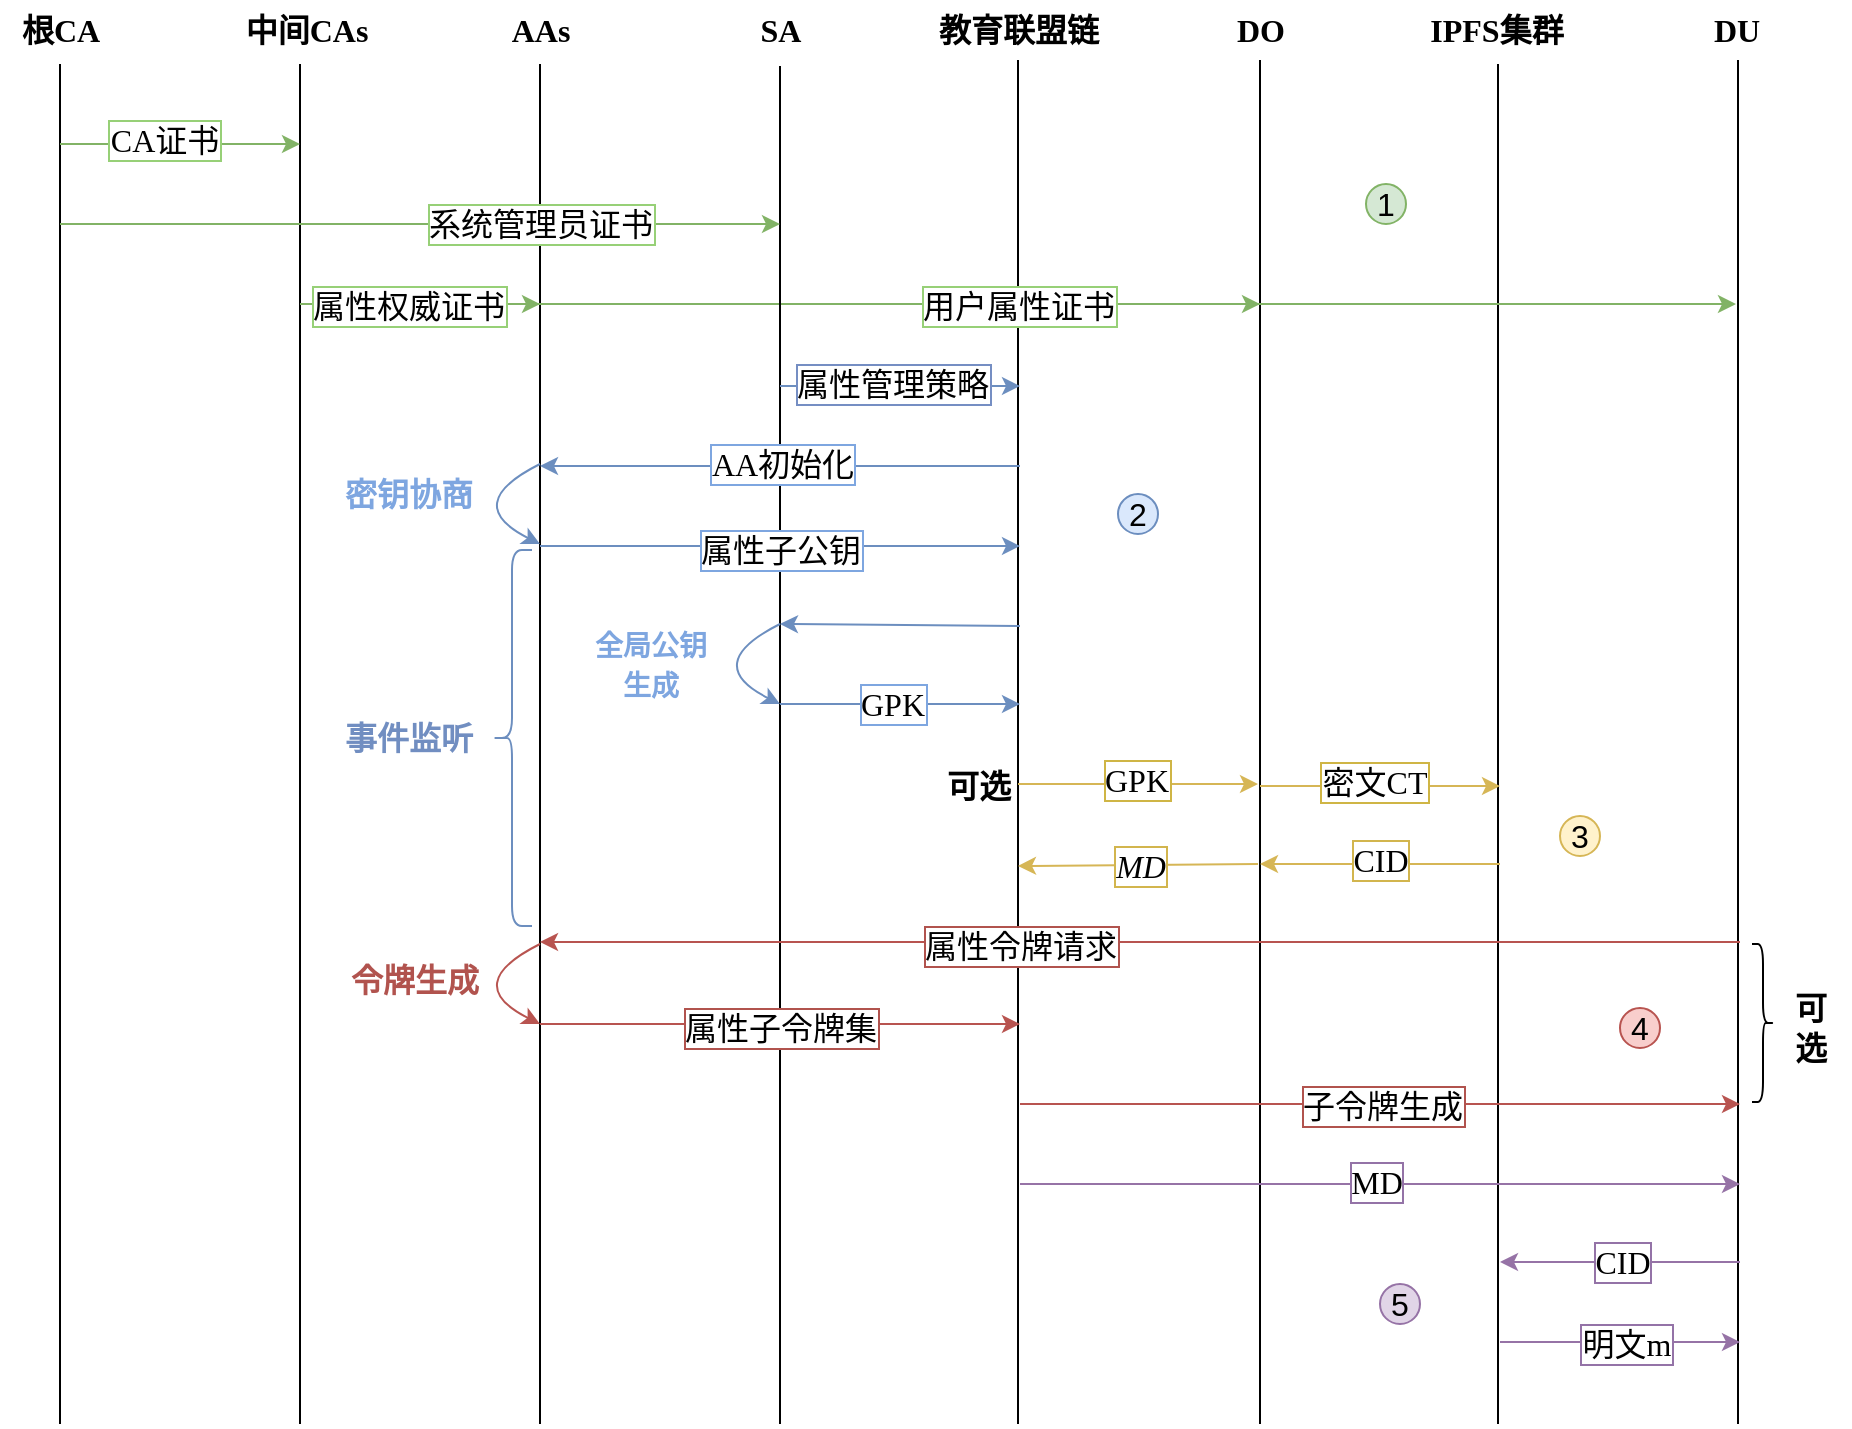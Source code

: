 <mxfile version="24.2.7" type="github">
  <diagram name="第 1 页" id="jYvDmB9UrdElBcq9cQ24">
    <mxGraphModel dx="1195" dy="643" grid="1" gridSize="10" guides="1" tooltips="1" connect="1" arrows="1" fold="1" page="1" pageScale="1" pageWidth="827" pageHeight="1169" math="0" shadow="0">
      <root>
        <mxCell id="0" />
        <mxCell id="1" parent="0" />
        <mxCell id="ZbWRhIcGq7qZfUtx-Eha-1" value="" style="endArrow=none;html=1;rounded=0;fontSize=16;fontFamily=宋体;" edge="1" parent="1">
          <mxGeometry width="50" height="50" relative="1" as="geometry">
            <mxPoint x="240" y="840" as="sourcePoint" />
            <mxPoint x="240" y="160" as="targetPoint" />
          </mxGeometry>
        </mxCell>
        <mxCell id="ZbWRhIcGq7qZfUtx-Eha-2" value="根CA" style="text;html=1;align=center;verticalAlign=middle;resizable=0;points=[];autosize=1;strokeColor=none;fillColor=none;fontSize=16;fontFamily=宋体;fontStyle=1" vertex="1" parent="1">
          <mxGeometry x="210" y="128" width="60" height="30" as="geometry" />
        </mxCell>
        <mxCell id="ZbWRhIcGq7qZfUtx-Eha-3" value="" style="endArrow=none;html=1;rounded=0;fontSize=16;fontFamily=宋体;" edge="1" parent="1">
          <mxGeometry width="50" height="50" relative="1" as="geometry">
            <mxPoint x="360" y="840" as="sourcePoint" />
            <mxPoint x="360" y="160" as="targetPoint" />
          </mxGeometry>
        </mxCell>
        <mxCell id="ZbWRhIcGq7qZfUtx-Eha-4" value="中间CAs" style="text;html=1;align=center;verticalAlign=middle;resizable=0;points=[];autosize=1;strokeColor=none;fillColor=none;fontSize=16;fontFamily=宋体;fontStyle=1" vertex="1" parent="1">
          <mxGeometry x="323" y="128" width="80" height="30" as="geometry" />
        </mxCell>
        <mxCell id="ZbWRhIcGq7qZfUtx-Eha-5" value="" style="endArrow=none;html=1;rounded=0;fontSize=16;fontFamily=宋体;" edge="1" parent="1">
          <mxGeometry width="50" height="50" relative="1" as="geometry">
            <mxPoint x="480" y="840" as="sourcePoint" />
            <mxPoint x="480" y="160" as="targetPoint" />
          </mxGeometry>
        </mxCell>
        <mxCell id="ZbWRhIcGq7qZfUtx-Eha-6" value="AAs" style="text;html=1;align=center;verticalAlign=middle;resizable=0;points=[];autosize=1;strokeColor=none;fillColor=none;fontSize=16;fontFamily=宋体;fontStyle=1" vertex="1" parent="1">
          <mxGeometry x="455" y="128" width="50" height="30" as="geometry" />
        </mxCell>
        <mxCell id="ZbWRhIcGq7qZfUtx-Eha-7" value="" style="endArrow=none;html=1;rounded=0;fontSize=16;fontFamily=宋体;" edge="1" parent="1">
          <mxGeometry width="50" height="50" relative="1" as="geometry">
            <mxPoint x="719" y="840" as="sourcePoint" />
            <mxPoint x="719" y="158" as="targetPoint" />
          </mxGeometry>
        </mxCell>
        <mxCell id="ZbWRhIcGq7qZfUtx-Eha-8" value="教育联盟链" style="text;html=1;align=center;verticalAlign=middle;resizable=0;points=[];autosize=1;strokeColor=none;fillColor=none;fontSize=16;fontFamily=宋体;fontStyle=1" vertex="1" parent="1">
          <mxGeometry x="669" y="128" width="100" height="30" as="geometry" />
        </mxCell>
        <mxCell id="ZbWRhIcGq7qZfUtx-Eha-9" value="" style="endArrow=none;html=1;rounded=0;fontSize=16;fontFamily=宋体;" edge="1" parent="1">
          <mxGeometry width="50" height="50" relative="1" as="geometry">
            <mxPoint x="959" y="840" as="sourcePoint" />
            <mxPoint x="959" y="160" as="targetPoint" />
          </mxGeometry>
        </mxCell>
        <mxCell id="ZbWRhIcGq7qZfUtx-Eha-10" value="IPFS集群" style="text;html=1;align=center;verticalAlign=middle;resizable=0;points=[];autosize=1;strokeColor=none;fillColor=none;fontSize=16;fontFamily=宋体;fontStyle=1" vertex="1" parent="1">
          <mxGeometry x="913" y="128" width="90" height="30" as="geometry" />
        </mxCell>
        <mxCell id="ZbWRhIcGq7qZfUtx-Eha-11" value="" style="endArrow=none;html=1;rounded=0;fontSize=16;fontFamily=宋体;" edge="1" parent="1">
          <mxGeometry width="50" height="50" relative="1" as="geometry">
            <mxPoint x="1079" y="840" as="sourcePoint" />
            <mxPoint x="1079" y="158" as="targetPoint" />
          </mxGeometry>
        </mxCell>
        <mxCell id="ZbWRhIcGq7qZfUtx-Eha-12" value="DU" style="text;html=1;align=center;verticalAlign=middle;resizable=0;points=[];autosize=1;strokeColor=none;fillColor=none;fontSize=16;fontFamily=宋体;fontStyle=1" vertex="1" parent="1">
          <mxGeometry x="1058" y="128" width="40" height="30" as="geometry" />
        </mxCell>
        <mxCell id="ZbWRhIcGq7qZfUtx-Eha-15" value="" style="endArrow=none;html=1;rounded=0;fontSize=16;fontFamily=宋体;" edge="1" parent="1">
          <mxGeometry width="50" height="50" relative="1" as="geometry">
            <mxPoint x="840" y="840" as="sourcePoint" />
            <mxPoint x="840" y="158" as="targetPoint" />
          </mxGeometry>
        </mxCell>
        <mxCell id="ZbWRhIcGq7qZfUtx-Eha-16" value="DO" style="text;html=1;align=center;verticalAlign=middle;resizable=0;points=[];autosize=1;strokeColor=none;fillColor=none;fontSize=16;fontFamily=宋体;fontStyle=1" vertex="1" parent="1">
          <mxGeometry x="820" y="128" width="40" height="30" as="geometry" />
        </mxCell>
        <mxCell id="ZbWRhIcGq7qZfUtx-Eha-17" value="" style="endArrow=classic;html=1;rounded=0;labelBorderColor=default;fontSize=16;fontFamily=宋体;fontColor=#97D077;fillColor=#d5e8d4;strokeColor=#82b366;" edge="1" parent="1">
          <mxGeometry width="50" height="50" relative="1" as="geometry">
            <mxPoint x="240" y="200" as="sourcePoint" />
            <mxPoint x="360" y="200" as="targetPoint" />
          </mxGeometry>
        </mxCell>
        <mxCell id="ZbWRhIcGq7qZfUtx-Eha-40" value="CA证书" style="edgeLabel;html=1;align=center;verticalAlign=middle;resizable=0;points=[];labelBorderColor=#97D077;fontSize=16;fontFamily=宋体;fontColor=#000000;" vertex="1" connectable="0" parent="ZbWRhIcGq7qZfUtx-Eha-17">
          <mxGeometry x="-0.142" y="2" relative="1" as="geometry">
            <mxPoint as="offset" />
          </mxGeometry>
        </mxCell>
        <mxCell id="ZbWRhIcGq7qZfUtx-Eha-18" value="" style="endArrow=classic;html=1;rounded=0;labelBorderColor=default;fontSize=16;fontFamily=宋体;fontColor=#000000;fillColor=#d5e8d4;strokeColor=#82b366;" edge="1" parent="1">
          <mxGeometry width="50" height="50" relative="1" as="geometry">
            <mxPoint x="360" y="280" as="sourcePoint" />
            <mxPoint x="480" y="280" as="targetPoint" />
          </mxGeometry>
        </mxCell>
        <mxCell id="ZbWRhIcGq7qZfUtx-Eha-42" value="属性权威证书" style="edgeLabel;html=1;align=center;verticalAlign=middle;resizable=0;points=[];labelBorderColor=#97D077;fontSize=16;fontFamily=宋体;fontColor=#000000;" vertex="1" connectable="0" parent="ZbWRhIcGq7qZfUtx-Eha-18">
          <mxGeometry x="0.051" y="-1" relative="1" as="geometry">
            <mxPoint x="-9" as="offset" />
          </mxGeometry>
        </mxCell>
        <mxCell id="ZbWRhIcGq7qZfUtx-Eha-19" value="" style="endArrow=classic;html=1;rounded=0;labelBorderColor=default;fontSize=16;fontFamily=宋体;fontColor=#000000;fillColor=#d5e8d4;strokeColor=#82b366;" edge="1" parent="1">
          <mxGeometry width="50" height="50" relative="1" as="geometry">
            <mxPoint x="479" y="280" as="sourcePoint" />
            <mxPoint x="840" y="280" as="targetPoint" />
          </mxGeometry>
        </mxCell>
        <mxCell id="ZbWRhIcGq7qZfUtx-Eha-43" value="用户属性证书" style="edgeLabel;html=1;align=center;verticalAlign=middle;resizable=0;points=[];labelBorderColor=#97D077;fontSize=16;fontFamily=宋体;fontColor=#000000;" vertex="1" connectable="0" parent="ZbWRhIcGq7qZfUtx-Eha-19">
          <mxGeometry x="0.615" y="-1" relative="1" as="geometry">
            <mxPoint x="-52" as="offset" />
          </mxGeometry>
        </mxCell>
        <mxCell id="ZbWRhIcGq7qZfUtx-Eha-20" value="" style="endArrow=none;html=1;rounded=0;fontSize=16;fontFamily=宋体;" edge="1" parent="1">
          <mxGeometry width="50" height="50" relative="1" as="geometry">
            <mxPoint x="600" y="840" as="sourcePoint" />
            <mxPoint x="600" y="161" as="targetPoint" />
          </mxGeometry>
        </mxCell>
        <mxCell id="ZbWRhIcGq7qZfUtx-Eha-21" value="SA" style="text;html=1;align=center;verticalAlign=middle;resizable=0;points=[];autosize=1;strokeColor=none;fillColor=none;fontSize=16;fontFamily=宋体;fontStyle=1" vertex="1" parent="1">
          <mxGeometry x="580" y="128" width="40" height="30" as="geometry" />
        </mxCell>
        <mxCell id="ZbWRhIcGq7qZfUtx-Eha-22" value="" style="endArrow=classic;html=1;rounded=0;labelBorderColor=default;fontSize=16;fontFamily=宋体;fontColor=#97D077;fillColor=#d5e8d4;strokeColor=#82b366;" edge="1" parent="1">
          <mxGeometry width="50" height="50" relative="1" as="geometry">
            <mxPoint x="838" y="280" as="sourcePoint" />
            <mxPoint x="1078" y="280" as="targetPoint" />
          </mxGeometry>
        </mxCell>
        <mxCell id="ZbWRhIcGq7qZfUtx-Eha-23" value="" style="endArrow=classic;html=1;rounded=0;labelBorderColor=default;fontSize=16;fontFamily=宋体;fontColor=#97D077;fillColor=#d5e8d4;strokeColor=#82b366;" edge="1" parent="1">
          <mxGeometry width="50" height="50" relative="1" as="geometry">
            <mxPoint x="240" y="240" as="sourcePoint" />
            <mxPoint x="600" y="240" as="targetPoint" />
          </mxGeometry>
        </mxCell>
        <mxCell id="ZbWRhIcGq7qZfUtx-Eha-41" value="系统管理员证书" style="edgeLabel;html=1;align=center;verticalAlign=middle;resizable=0;points=[];labelBorderColor=#97D077;fontSize=16;fontFamily=宋体;fontColor=#000000;" vertex="1" connectable="0" parent="ZbWRhIcGq7qZfUtx-Eha-23">
          <mxGeometry x="-0.001" relative="1" as="geometry">
            <mxPoint x="60" as="offset" />
          </mxGeometry>
        </mxCell>
        <mxCell id="ZbWRhIcGq7qZfUtx-Eha-25" value="" style="endArrow=classic;html=1;rounded=0;labelBorderColor=default;fontSize=16;fontFamily=宋体;fillColor=#dae8fc;strokeColor=#6c8ebf;fontColor=default;" edge="1" parent="1">
          <mxGeometry width="50" height="50" relative="1" as="geometry">
            <mxPoint x="600" y="321" as="sourcePoint" />
            <mxPoint x="720" y="321" as="targetPoint" />
          </mxGeometry>
        </mxCell>
        <mxCell id="ZbWRhIcGq7qZfUtx-Eha-44" value="属性管理策略" style="edgeLabel;html=1;align=center;verticalAlign=middle;resizable=0;points=[];labelBorderColor=#758ec3;fontSize=16;fontFamily=宋体;fontColor=default;" vertex="1" connectable="0" parent="ZbWRhIcGq7qZfUtx-Eha-25">
          <mxGeometry x="-0.019" y="1" relative="1" as="geometry">
            <mxPoint x="-3" as="offset" />
          </mxGeometry>
        </mxCell>
        <mxCell id="ZbWRhIcGq7qZfUtx-Eha-26" value="" style="endArrow=classic;html=1;rounded=0;labelBorderColor=default;fontSize=16;fontFamily=宋体;fillColor=#dae8fc;strokeColor=#6c8ebf;fontColor=default;" edge="1" parent="1">
          <mxGeometry width="50" height="50" relative="1" as="geometry">
            <mxPoint x="720" y="361" as="sourcePoint" />
            <mxPoint x="480" y="361" as="targetPoint" />
          </mxGeometry>
        </mxCell>
        <mxCell id="ZbWRhIcGq7qZfUtx-Eha-46" value="AA初始化" style="edgeLabel;html=1;align=center;verticalAlign=middle;resizable=0;points=[];labelBorderColor=#7EA6E0;fontSize=16;fontFamily=宋体;fontColor=default;" vertex="1" connectable="0" parent="ZbWRhIcGq7qZfUtx-Eha-26">
          <mxGeometry x="0.422" y="-4" relative="1" as="geometry">
            <mxPoint x="51" y="3" as="offset" />
          </mxGeometry>
        </mxCell>
        <mxCell id="ZbWRhIcGq7qZfUtx-Eha-30" value="" style="endArrow=classic;html=1;rounded=0;labelBorderColor=#7EA6E0;fontSize=16;fontFamily=宋体;fontColor=default;fillColor=#dae8fc;strokeColor=#6c8ebf;" edge="1" parent="1">
          <mxGeometry width="50" height="50" relative="1" as="geometry">
            <mxPoint x="480" y="401" as="sourcePoint" />
            <mxPoint x="720" y="401" as="targetPoint" />
          </mxGeometry>
        </mxCell>
        <mxCell id="ZbWRhIcGq7qZfUtx-Eha-47" value="属性子公钥" style="edgeLabel;html=1;align=center;verticalAlign=middle;resizable=0;points=[];labelBorderColor=#7EA6E0;fontSize=16;fontFamily=宋体;fontColor=default;" vertex="1" connectable="0" parent="ZbWRhIcGq7qZfUtx-Eha-30">
          <mxGeometry x="0.218" y="-2" relative="1" as="geometry">
            <mxPoint x="-26" as="offset" />
          </mxGeometry>
        </mxCell>
        <mxCell id="ZbWRhIcGq7qZfUtx-Eha-31" value="" style="endArrow=classic;html=1;rounded=0;labelBorderColor=default;fontSize=16;fontFamily=宋体;fillColor=#fff2cc;strokeColor=#d6b656;fontColor=default;" edge="1" parent="1">
          <mxGeometry width="50" height="50" relative="1" as="geometry">
            <mxPoint x="719" y="520" as="sourcePoint" />
            <mxPoint x="839" y="520" as="targetPoint" />
          </mxGeometry>
        </mxCell>
        <mxCell id="ZbWRhIcGq7qZfUtx-Eha-60" value="GPK" style="edgeLabel;html=1;align=center;verticalAlign=middle;resizable=0;points=[];labelBorderColor=#cfb545;fontSize=16;fontFamily=宋体;fontColor=default;" vertex="1" connectable="0" parent="ZbWRhIcGq7qZfUtx-Eha-31">
          <mxGeometry x="-0.02" y="4" relative="1" as="geometry">
            <mxPoint y="2" as="offset" />
          </mxGeometry>
        </mxCell>
        <mxCell id="ZbWRhIcGq7qZfUtx-Eha-32" value="" style="endArrow=classic;html=1;rounded=0;labelBorderColor=#7EA6E0;fontSize=16;fontFamily=宋体;fontColor=default;fillColor=#dae8fc;strokeColor=#6c8ebf;" edge="1" parent="1">
          <mxGeometry width="50" height="50" relative="1" as="geometry">
            <mxPoint x="720" y="441" as="sourcePoint" />
            <mxPoint x="600" y="440" as="targetPoint" />
          </mxGeometry>
        </mxCell>
        <mxCell id="ZbWRhIcGq7qZfUtx-Eha-33" value="" style="endArrow=classic;html=1;rounded=0;labelBorderColor=#cfb545;fontSize=16;fontFamily=宋体;fillColor=#fff2cc;strokeColor=#d6b656;fontColor=default;" edge="1" parent="1">
          <mxGeometry width="50" height="50" relative="1" as="geometry">
            <mxPoint x="840" y="521" as="sourcePoint" />
            <mxPoint x="960" y="521" as="targetPoint" />
          </mxGeometry>
        </mxCell>
        <mxCell id="ZbWRhIcGq7qZfUtx-Eha-62" value="密文CT" style="edgeLabel;html=1;align=center;verticalAlign=middle;resizable=0;points=[];labelBorderColor=#cfb545;fontSize=16;fontFamily=宋体;fontColor=default;" vertex="1" connectable="0" parent="ZbWRhIcGq7qZfUtx-Eha-33">
          <mxGeometry x="-0.054" y="2" relative="1" as="geometry">
            <mxPoint as="offset" />
          </mxGeometry>
        </mxCell>
        <mxCell id="ZbWRhIcGq7qZfUtx-Eha-34" value="" style="endArrow=classic;html=1;rounded=0;labelBorderColor=default;fontSize=16;fontFamily=宋体;fillColor=#f8cecc;strokeColor=#b85450;fontColor=default;" edge="1" parent="1">
          <mxGeometry width="50" height="50" relative="1" as="geometry">
            <mxPoint x="1080" y="599" as="sourcePoint" />
            <mxPoint x="480" y="599" as="targetPoint" />
          </mxGeometry>
        </mxCell>
        <mxCell id="ZbWRhIcGq7qZfUtx-Eha-70" value="属性令牌请求" style="edgeLabel;html=1;align=center;verticalAlign=middle;resizable=0;points=[];labelBorderColor=#b1534e;fontSize=16;fontFamily=宋体;fontColor=default;" vertex="1" connectable="0" parent="ZbWRhIcGq7qZfUtx-Eha-34">
          <mxGeometry x="0.418" y="1" relative="1" as="geometry">
            <mxPoint x="65" y="1" as="offset" />
          </mxGeometry>
        </mxCell>
        <mxCell id="ZbWRhIcGq7qZfUtx-Eha-35" value="" style="endArrow=classic;html=1;rounded=0;labelBorderColor=default;fontSize=16;fontFamily=宋体;fillColor=#f8cecc;strokeColor=#b85450;fontColor=default;" edge="1" parent="1">
          <mxGeometry width="50" height="50" relative="1" as="geometry">
            <mxPoint x="480" y="640" as="sourcePoint" />
            <mxPoint x="720" y="640" as="targetPoint" />
          </mxGeometry>
        </mxCell>
        <mxCell id="ZbWRhIcGq7qZfUtx-Eha-71" value="属性子令牌集" style="edgeLabel;html=1;align=center;verticalAlign=middle;resizable=0;points=[];labelBorderColor=#b1534e;fontSize=16;fontFamily=宋体;fontColor=default;" vertex="1" connectable="0" parent="ZbWRhIcGq7qZfUtx-Eha-35">
          <mxGeometry x="-0.423" relative="1" as="geometry">
            <mxPoint x="51" y="2" as="offset" />
          </mxGeometry>
        </mxCell>
        <mxCell id="ZbWRhIcGq7qZfUtx-Eha-36" value="" style="endArrow=classic;html=1;rounded=0;labelBorderColor=default;fontSize=16;fontFamily=宋体;fillColor=#f8cecc;strokeColor=#b85450;fontColor=default;" edge="1" parent="1">
          <mxGeometry width="50" height="50" relative="1" as="geometry">
            <mxPoint x="720" y="680" as="sourcePoint" />
            <mxPoint x="1080" y="680" as="targetPoint" />
          </mxGeometry>
        </mxCell>
        <mxCell id="ZbWRhIcGq7qZfUtx-Eha-77" value="子令牌生成" style="edgeLabel;html=1;align=center;verticalAlign=middle;resizable=0;points=[];labelBorderColor=#b1534e;fontSize=16;fontFamily=宋体;fontColor=default;" vertex="1" connectable="0" parent="ZbWRhIcGq7qZfUtx-Eha-36">
          <mxGeometry x="0.002" y="-2" relative="1" as="geometry">
            <mxPoint y="-1" as="offset" />
          </mxGeometry>
        </mxCell>
        <mxCell id="ZbWRhIcGq7qZfUtx-Eha-37" value="" style="endArrow=classic;html=1;rounded=0;labelBorderColor=default;fontSize=16;fontFamily=宋体;fillColor=#e1d5e7;strokeColor=#9673a6;fontColor=default;" edge="1" parent="1">
          <mxGeometry width="50" height="50" relative="1" as="geometry">
            <mxPoint x="1080" y="759" as="sourcePoint" />
            <mxPoint x="960" y="759" as="targetPoint" />
          </mxGeometry>
        </mxCell>
        <mxCell id="ZbWRhIcGq7qZfUtx-Eha-78" value="CID" style="edgeLabel;html=1;align=center;verticalAlign=middle;resizable=0;points=[];labelBorderColor=#9473a7;fontSize=16;fontFamily=宋体;fontColor=default;" vertex="1" connectable="0" parent="ZbWRhIcGq7qZfUtx-Eha-37">
          <mxGeometry x="-0.007" relative="1" as="geometry">
            <mxPoint as="offset" />
          </mxGeometry>
        </mxCell>
        <mxCell id="ZbWRhIcGq7qZfUtx-Eha-38" value="" style="endArrow=classic;html=1;rounded=0;labelBorderColor=default;fontSize=16;fontFamily=宋体;fillColor=#e1d5e7;strokeColor=#9673a6;fontColor=default;" edge="1" parent="1">
          <mxGeometry width="50" height="50" relative="1" as="geometry">
            <mxPoint x="960" y="799" as="sourcePoint" />
            <mxPoint x="1080" y="799" as="targetPoint" />
          </mxGeometry>
        </mxCell>
        <mxCell id="ZbWRhIcGq7qZfUtx-Eha-86" value="明文m" style="edgeLabel;html=1;align=center;verticalAlign=middle;resizable=0;points=[];fontColor=default;labelBorderColor=#9473a7;fontSize=16;fontFamily=宋体;" vertex="1" connectable="0" parent="ZbWRhIcGq7qZfUtx-Eha-38">
          <mxGeometry x="0.045" y="-1" relative="1" as="geometry">
            <mxPoint as="offset" />
          </mxGeometry>
        </mxCell>
        <mxCell id="ZbWRhIcGq7qZfUtx-Eha-39" value="" style="endArrow=classic;html=1;rounded=0;labelBorderColor=default;fontSize=16;fontFamily=宋体;fillColor=#fff2cc;strokeColor=#d6b656;fontColor=default;" edge="1" parent="1">
          <mxGeometry width="50" height="50" relative="1" as="geometry">
            <mxPoint x="839" y="560" as="sourcePoint" />
            <mxPoint x="719" y="561" as="targetPoint" />
          </mxGeometry>
        </mxCell>
        <mxCell id="ZbWRhIcGq7qZfUtx-Eha-65" value="MD" style="edgeLabel;html=1;align=center;verticalAlign=middle;resizable=0;points=[];labelBorderColor=#d2b54e;fontSize=16;fontFamily=宋体;fontColor=default;fontStyle=2" vertex="1" connectable="0" parent="ZbWRhIcGq7qZfUtx-Eha-39">
          <mxGeometry x="-0.015" relative="1" as="geometry">
            <mxPoint as="offset" />
          </mxGeometry>
        </mxCell>
        <mxCell id="ZbWRhIcGq7qZfUtx-Eha-49" value="&lt;b&gt;密钥协商&lt;/b&gt;" style="text;html=1;align=center;verticalAlign=middle;resizable=0;points=[];autosize=1;strokeColor=none;fillColor=none;labelBorderColor=none;fontSize=16;fontFamily=宋体;fontColor=#7EA6E0;" vertex="1" parent="1">
          <mxGeometry x="369" y="360" width="90" height="30" as="geometry" />
        </mxCell>
        <mxCell id="ZbWRhIcGq7qZfUtx-Eha-52" value="" style="endArrow=classic;html=1;rounded=0;labelBorderColor=#7EA6E0;fontSize=16;fontFamily=宋体;fontColor=default;fillColor=#dae8fc;strokeColor=#6c8ebf;" edge="1" parent="1">
          <mxGeometry width="50" height="50" relative="1" as="geometry">
            <mxPoint x="600" y="480" as="sourcePoint" />
            <mxPoint x="720" y="480" as="targetPoint" />
          </mxGeometry>
        </mxCell>
        <mxCell id="ZbWRhIcGq7qZfUtx-Eha-61" value="GPK" style="edgeLabel;html=1;align=center;verticalAlign=middle;resizable=0;points=[];labelBorderColor=#7EA6E0;fontSize=16;fontFamily=宋体;fontColor=default;" vertex="1" connectable="0" parent="ZbWRhIcGq7qZfUtx-Eha-52">
          <mxGeometry x="-0.072" y="-1" relative="1" as="geometry">
            <mxPoint y="-1" as="offset" />
          </mxGeometry>
        </mxCell>
        <mxCell id="ZbWRhIcGq7qZfUtx-Eha-54" value="&lt;font size=&quot;1&quot; color=&quot;#7ea6e0&quot;&gt;&lt;b style=&quot;font-size: 14px;&quot;&gt;全局公钥&lt;/b&gt;&lt;/font&gt;&lt;div&gt;&lt;font size=&quot;1&quot; color=&quot;#7ea6e0&quot;&gt;&lt;b style=&quot;font-size: 14px;&quot;&gt;生成&lt;/b&gt;&lt;/font&gt;&lt;/div&gt;" style="text;html=1;align=center;verticalAlign=middle;resizable=0;points=[];autosize=1;strokeColor=none;fillColor=none;labelBorderColor=none;fontSize=16;fontFamily=宋体;fontColor=default;" vertex="1" parent="1">
          <mxGeometry x="495" y="435" width="80" height="50" as="geometry" />
        </mxCell>
        <mxCell id="ZbWRhIcGq7qZfUtx-Eha-56" value="&lt;b&gt;可选&lt;/b&gt;" style="text;html=1;align=center;verticalAlign=middle;resizable=0;points=[];autosize=1;strokeColor=none;fillColor=none;labelBorderColor=none;fontSize=16;fontFamily=宋体;fontColor=default;" vertex="1" parent="1">
          <mxGeometry x="669" y="506" width="60" height="30" as="geometry" />
        </mxCell>
        <mxCell id="ZbWRhIcGq7qZfUtx-Eha-63" value="" style="endArrow=classic;html=1;rounded=0;labelBorderColor=#d2b54e;fontSize=16;fontFamily=宋体;fillColor=#fff2cc;strokeColor=#d6b656;fontColor=default;" edge="1" parent="1">
          <mxGeometry width="50" height="50" relative="1" as="geometry">
            <mxPoint x="960" y="560" as="sourcePoint" />
            <mxPoint x="840" y="560" as="targetPoint" />
          </mxGeometry>
        </mxCell>
        <mxCell id="ZbWRhIcGq7qZfUtx-Eha-64" value="CID" style="edgeLabel;html=1;align=center;verticalAlign=middle;resizable=0;points=[];labelBorderColor=#d2b54e;fontSize=16;fontFamily=宋体;fontColor=default;" vertex="1" connectable="0" parent="ZbWRhIcGq7qZfUtx-Eha-63">
          <mxGeometry x="0.002" y="-2" relative="1" as="geometry">
            <mxPoint as="offset" />
          </mxGeometry>
        </mxCell>
        <mxCell id="ZbWRhIcGq7qZfUtx-Eha-66" value="" style="shape=curlyBracket;whiteSpace=wrap;html=1;rounded=1;labelPosition=left;verticalLabelPosition=middle;align=right;verticalAlign=middle;labelBorderColor=default;fontSize=16;fontFamily=宋体;fillColor=#dae8fc;strokeColor=#6c8ebf;fontColor=default;" vertex="1" parent="1">
          <mxGeometry x="456" y="403" width="20" height="188" as="geometry" />
        </mxCell>
        <mxCell id="ZbWRhIcGq7qZfUtx-Eha-67" value="&lt;b&gt;事件监听&lt;/b&gt;" style="text;html=1;align=center;verticalAlign=middle;resizable=0;points=[];autosize=1;strokeColor=none;fillColor=none;labelBorderColor=none;fontSize=16;fontFamily=宋体;fontColor=#718ec1;" vertex="1" parent="1">
          <mxGeometry x="369" y="482" width="90" height="30" as="geometry" />
        </mxCell>
        <mxCell id="ZbWRhIcGq7qZfUtx-Eha-69" value="&lt;b style=&quot;font-size: 16px;&quot;&gt;令牌生成&lt;/b&gt;" style="text;html=1;align=center;verticalAlign=middle;resizable=0;points=[];autosize=1;labelBorderColor=none;fontSize=16;fontFamily=宋体;fontColor=#b1534e;" vertex="1" parent="1">
          <mxGeometry x="372" y="603" width="90" height="30" as="geometry" />
        </mxCell>
        <mxCell id="ZbWRhIcGq7qZfUtx-Eha-73" value="" style="shape=curlyBracket;whiteSpace=wrap;html=1;rounded=1;flipH=1;labelPosition=right;verticalLabelPosition=middle;align=left;verticalAlign=middle;labelBorderColor=default;fontSize=16;fontFamily=宋体;" vertex="1" parent="1">
          <mxGeometry x="1086" y="600" width="11" height="79" as="geometry" />
        </mxCell>
        <mxCell id="ZbWRhIcGq7qZfUtx-Eha-74" value="&lt;b&gt;可&lt;/b&gt;&lt;div style=&quot;font-size: 16px;&quot;&gt;&lt;b&gt;选&lt;/b&gt;&lt;/div&gt;" style="text;html=1;align=center;verticalAlign=middle;resizable=0;points=[];autosize=1;strokeColor=none;fillColor=none;fontSize=16;fontFamily=宋体;" vertex="1" parent="1">
          <mxGeometry x="1095" y="617" width="40" height="50" as="geometry" />
        </mxCell>
        <mxCell id="ZbWRhIcGq7qZfUtx-Eha-80" value="" style="endArrow=classic;html=1;rounded=0;labelBorderColor=default;fontSize=16;fontFamily=宋体;fillColor=#e1d5e7;strokeColor=#9673a6;fontColor=default;" edge="1" parent="1">
          <mxGeometry width="50" height="50" relative="1" as="geometry">
            <mxPoint x="720" y="720" as="sourcePoint" />
            <mxPoint x="1080" y="720" as="targetPoint" />
          </mxGeometry>
        </mxCell>
        <mxCell id="ZbWRhIcGq7qZfUtx-Eha-81" value="MD" style="edgeLabel;html=1;align=center;verticalAlign=middle;resizable=0;points=[];labelBorderColor=#9473a7;fontSize=16;fontFamily=宋体;fontColor=default;" vertex="1" connectable="0" parent="ZbWRhIcGq7qZfUtx-Eha-80">
          <mxGeometry x="-0.015" y="1" relative="1" as="geometry">
            <mxPoint as="offset" />
          </mxGeometry>
        </mxCell>
        <mxCell id="ZbWRhIcGq7qZfUtx-Eha-87" value="1" style="ellipse;whiteSpace=wrap;html=1;aspect=fixed;fillColor=#d5e8d4;strokeColor=#82b366;fontSize=16;" vertex="1" parent="1">
          <mxGeometry x="893" y="220" width="20" height="20" as="geometry" />
        </mxCell>
        <mxCell id="ZbWRhIcGq7qZfUtx-Eha-88" value="2" style="ellipse;whiteSpace=wrap;html=1;aspect=fixed;fillColor=#dae8fc;strokeColor=#6c8ebf;fontSize=16;" vertex="1" parent="1">
          <mxGeometry x="769" y="375" width="20" height="20" as="geometry" />
        </mxCell>
        <mxCell id="ZbWRhIcGq7qZfUtx-Eha-89" value="3" style="ellipse;whiteSpace=wrap;html=1;aspect=fixed;fillColor=#fff2cc;strokeColor=#d6b656;fontSize=16;" vertex="1" parent="1">
          <mxGeometry x="990" y="536" width="20" height="20" as="geometry" />
        </mxCell>
        <mxCell id="ZbWRhIcGq7qZfUtx-Eha-90" value="4" style="ellipse;whiteSpace=wrap;html=1;aspect=fixed;fillColor=#f8cecc;strokeColor=#b85450;fontSize=16;" vertex="1" parent="1">
          <mxGeometry x="1020" y="632" width="20" height="20" as="geometry" />
        </mxCell>
        <mxCell id="ZbWRhIcGq7qZfUtx-Eha-91" value="5" style="ellipse;whiteSpace=wrap;html=1;aspect=fixed;fillColor=#e1d5e7;strokeColor=#9673a6;fontSize=16;" vertex="1" parent="1">
          <mxGeometry x="900" y="770" width="20" height="20" as="geometry" />
        </mxCell>
        <mxCell id="ZbWRhIcGq7qZfUtx-Eha-94" value="" style="endArrow=classic;html=1;rounded=0;curved=1;fillColor=#dae8fc;strokeColor=#6c8ebf;" edge="1" parent="1">
          <mxGeometry width="50" height="50" relative="1" as="geometry">
            <mxPoint x="480" y="360" as="sourcePoint" />
            <mxPoint x="480" y="400" as="targetPoint" />
            <Array as="points">
              <mxPoint x="440" y="380" />
            </Array>
          </mxGeometry>
        </mxCell>
        <mxCell id="ZbWRhIcGq7qZfUtx-Eha-95" value="" style="endArrow=classic;html=1;rounded=0;curved=1;fillColor=#f8cecc;strokeColor=#b85450;" edge="1" parent="1">
          <mxGeometry width="50" height="50" relative="1" as="geometry">
            <mxPoint x="480" y="600" as="sourcePoint" />
            <mxPoint x="480" y="640" as="targetPoint" />
            <Array as="points">
              <mxPoint x="440" y="620" />
            </Array>
          </mxGeometry>
        </mxCell>
        <mxCell id="ZbWRhIcGq7qZfUtx-Eha-97" value="" style="endArrow=classic;html=1;rounded=0;curved=1;fillColor=#dae8fc;strokeColor=#6c8ebf;" edge="1" parent="1">
          <mxGeometry width="50" height="50" relative="1" as="geometry">
            <mxPoint x="600" y="440" as="sourcePoint" />
            <mxPoint x="600" y="480" as="targetPoint" />
            <Array as="points">
              <mxPoint x="560" y="460" />
            </Array>
          </mxGeometry>
        </mxCell>
      </root>
    </mxGraphModel>
  </diagram>
</mxfile>
